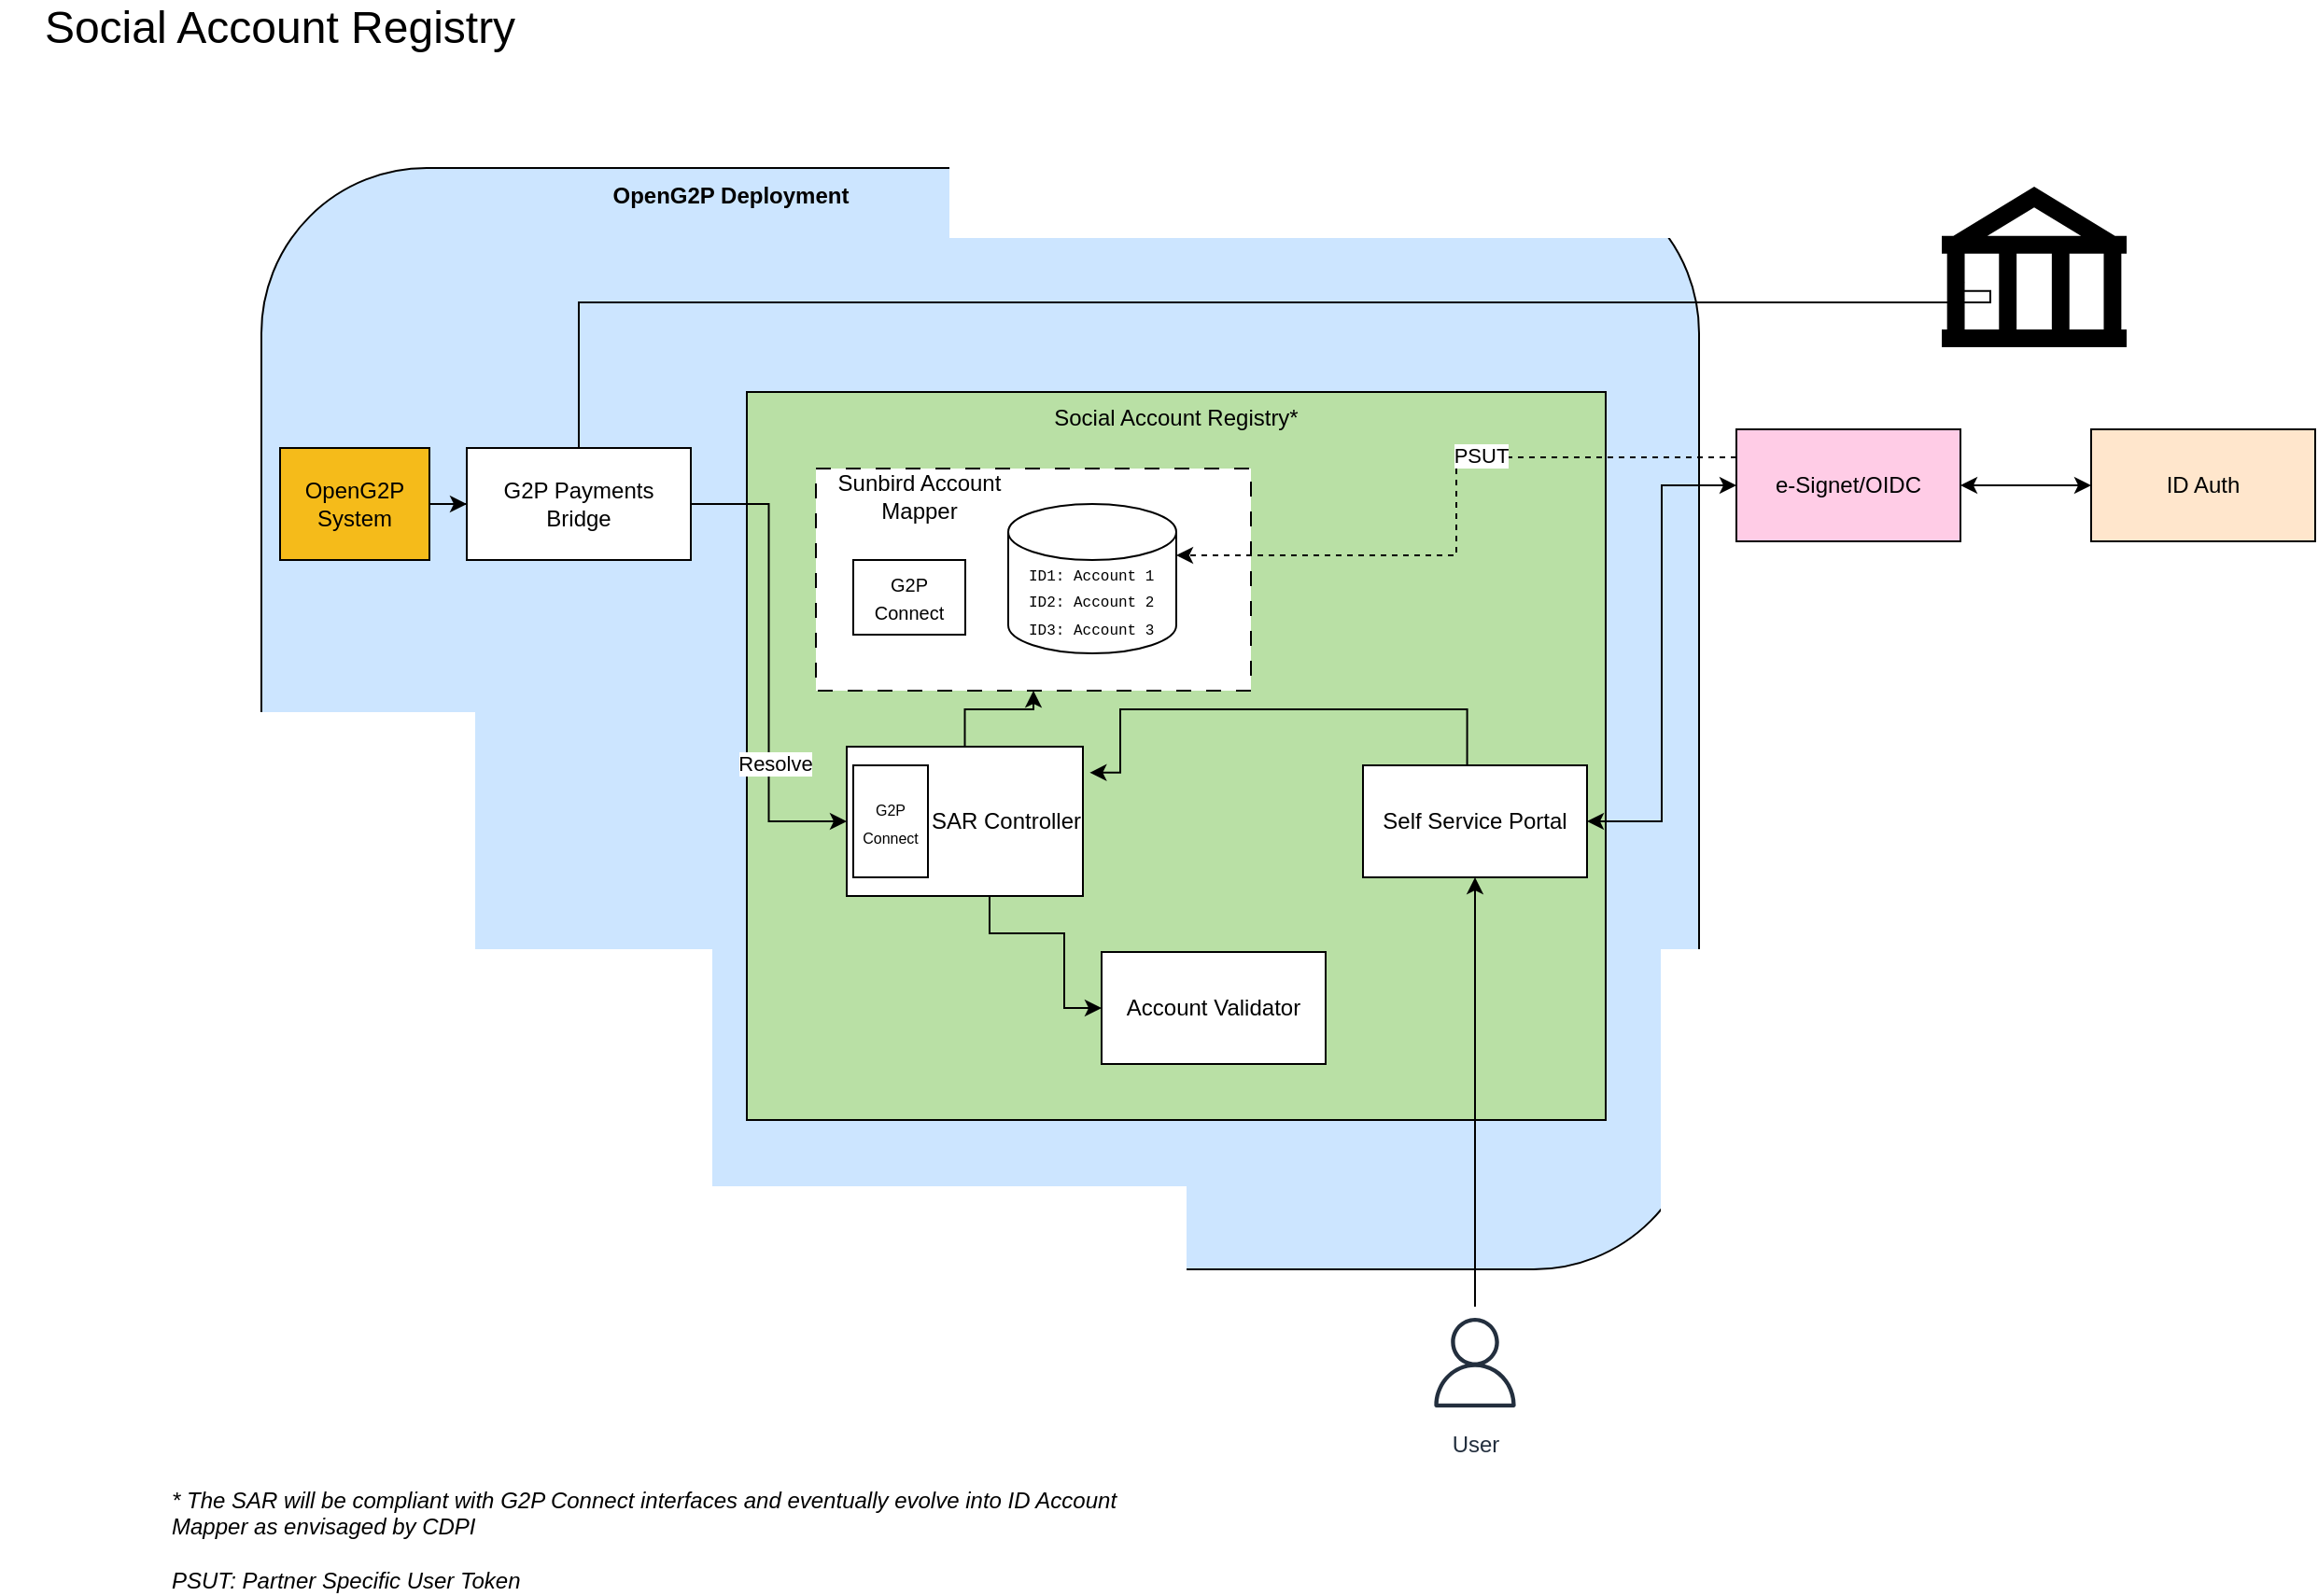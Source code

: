 <mxfile version="21.6.2" type="github">
  <diagram name="Page-1" id="8PbpVKS6RdY8HKoXxjfP">
    <mxGraphModel dx="948" dy="582" grid="1" gridSize="10" guides="1" tooltips="1" connect="1" arrows="1" fold="1" page="1" pageScale="1" pageWidth="2336" pageHeight="1654" math="0" shadow="0">
      <root>
        <mxCell id="0" />
        <mxCell id="1" parent="0" />
        <mxCell id="SzVb1SEn_ud-ZYpJ9THC-2" value="" style="rounded=1;whiteSpace=wrap;html=1;align=left;fillColor=#CCE5FF;" vertex="1" parent="1">
          <mxGeometry x="200" y="120" width="770" height="590" as="geometry" />
        </mxCell>
        <mxCell id="SzVb1SEn_ud-ZYpJ9THC-7" value="Social Account Registry*" style="rounded=0;whiteSpace=wrap;html=1;verticalAlign=top;fillColor=#B9E0A5;" vertex="1" parent="1">
          <mxGeometry x="460" y="240" width="460" height="390" as="geometry" />
        </mxCell>
        <mxCell id="SzVb1SEn_ud-ZYpJ9THC-1" value="&lt;font style=&quot;font-size: 24px;&quot;&gt;Social Account Registry&lt;/font&gt;" style="text;html=1;strokeColor=none;fillColor=none;align=center;verticalAlign=middle;whiteSpace=wrap;rounded=0;" vertex="1" parent="1">
          <mxGeometry x="60" y="30" width="300" height="30" as="geometry" />
        </mxCell>
        <mxCell id="SzVb1SEn_ud-ZYpJ9THC-3" value="&lt;b&gt;OpenG2P Deployment&lt;/b&gt;" style="text;html=1;strokeColor=none;fillColor=none;align=center;verticalAlign=middle;whiteSpace=wrap;rounded=0;" vertex="1" parent="1">
          <mxGeometry x="384" y="120" width="135" height="30" as="geometry" />
        </mxCell>
        <mxCell id="SzVb1SEn_ud-ZYpJ9THC-29" value="" style="edgeStyle=orthogonalEdgeStyle;rounded=0;orthogonalLoop=1;jettySize=auto;html=1;" edge="1" parent="1" source="SzVb1SEn_ud-ZYpJ9THC-5" target="SzVb1SEn_ud-ZYpJ9THC-6">
          <mxGeometry relative="1" as="geometry" />
        </mxCell>
        <mxCell id="SzVb1SEn_ud-ZYpJ9THC-5" value="OpenG2P System" style="rounded=0;whiteSpace=wrap;html=1;fillColor=#f5bb1a;" vertex="1" parent="1">
          <mxGeometry x="210" y="270" width="80" height="60" as="geometry" />
        </mxCell>
        <mxCell id="SzVb1SEn_ud-ZYpJ9THC-30" value="" style="rounded=0;whiteSpace=wrap;html=1;dashed=1;dashPattern=8 8;" vertex="1" parent="1">
          <mxGeometry x="497" y="281" width="233" height="119" as="geometry" />
        </mxCell>
        <mxCell id="SzVb1SEn_ud-ZYpJ9THC-24" style="edgeStyle=orthogonalEdgeStyle;rounded=0;orthogonalLoop=1;jettySize=auto;html=1;exitX=1;exitY=0.5;exitDx=0;exitDy=0;entryX=0;entryY=0.5;entryDx=0;entryDy=0;" edge="1" parent="1" source="SzVb1SEn_ud-ZYpJ9THC-6" target="SzVb1SEn_ud-ZYpJ9THC-40">
          <mxGeometry relative="1" as="geometry" />
        </mxCell>
        <mxCell id="SzVb1SEn_ud-ZYpJ9THC-44" value="Resolve" style="edgeLabel;html=1;align=center;verticalAlign=middle;resizable=0;points=[];" vertex="1" connectable="0" parent="SzVb1SEn_ud-ZYpJ9THC-24">
          <mxGeometry x="0.42" y="3" relative="1" as="geometry">
            <mxPoint as="offset" />
          </mxGeometry>
        </mxCell>
        <mxCell id="SzVb1SEn_ud-ZYpJ9THC-27" style="edgeStyle=orthogonalEdgeStyle;rounded=0;orthogonalLoop=1;jettySize=auto;html=1;entryX=0.03;entryY=0.65;entryDx=0;entryDy=0;entryPerimeter=0;" edge="1" parent="1" target="SzVb1SEn_ud-ZYpJ9THC-25">
          <mxGeometry relative="1" as="geometry">
            <mxPoint x="370" y="295" as="sourcePoint" />
            <mxPoint x="920" y="191.66" as="targetPoint" />
            <Array as="points">
              <mxPoint x="370" y="192" />
              <mxPoint x="1126" y="192" />
              <mxPoint x="1126" y="186" />
            </Array>
          </mxGeometry>
        </mxCell>
        <mxCell id="SzVb1SEn_ud-ZYpJ9THC-6" value="G2P Payments Bridge" style="rounded=0;whiteSpace=wrap;html=1;" vertex="1" parent="1">
          <mxGeometry x="310" y="270" width="120" height="60" as="geometry" />
        </mxCell>
        <mxCell id="SzVb1SEn_ud-ZYpJ9THC-8" value="&lt;i&gt;* The SAR will be compliant with G2P Connect interfaces and eventually evolve into ID Account Mapper as envisaged by CDPI&amp;nbsp;&lt;br&gt;&lt;br&gt;PSUT: Partner Specific User Token&lt;br&gt;&lt;/i&gt;" style="text;html=1;strokeColor=none;fillColor=none;align=left;verticalAlign=middle;whiteSpace=wrap;rounded=0;" vertex="1" parent="1">
          <mxGeometry x="150" y="840" width="540" height="30" as="geometry" />
        </mxCell>
        <mxCell id="SzVb1SEn_ud-ZYpJ9THC-12" value="&lt;font style=&quot;font-size: 10px;&quot;&gt;G2P Connect&lt;/font&gt;" style="rounded=0;whiteSpace=wrap;html=1;" vertex="1" parent="1">
          <mxGeometry x="517" y="330" width="60" height="40" as="geometry" />
        </mxCell>
        <mxCell id="SzVb1SEn_ud-ZYpJ9THC-17" style="edgeStyle=orthogonalEdgeStyle;rounded=0;orthogonalLoop=1;jettySize=auto;html=1;exitX=1;exitY=0.5;exitDx=0;exitDy=0;entryX=0;entryY=0.5;entryDx=0;entryDy=0;startArrow=classic;startFill=1;" edge="1" parent="1" source="SzVb1SEn_ud-ZYpJ9THC-13" target="SzVb1SEn_ud-ZYpJ9THC-14">
          <mxGeometry relative="1" as="geometry">
            <Array as="points">
              <mxPoint x="950" y="470" />
              <mxPoint x="950" y="290" />
            </Array>
          </mxGeometry>
        </mxCell>
        <mxCell id="SzVb1SEn_ud-ZYpJ9THC-13" value="Self Service Portal" style="rounded=0;whiteSpace=wrap;html=1;" vertex="1" parent="1">
          <mxGeometry x="790" y="440" width="120" height="60" as="geometry" />
        </mxCell>
        <mxCell id="SzVb1SEn_ud-ZYpJ9THC-16" style="edgeStyle=orthogonalEdgeStyle;rounded=0;orthogonalLoop=1;jettySize=auto;html=1;exitX=1;exitY=0.5;exitDx=0;exitDy=0;entryX=0;entryY=0.5;entryDx=0;entryDy=0;startArrow=classic;startFill=1;" edge="1" parent="1" source="SzVb1SEn_ud-ZYpJ9THC-14" target="SzVb1SEn_ud-ZYpJ9THC-15">
          <mxGeometry relative="1" as="geometry" />
        </mxCell>
        <mxCell id="SzVb1SEn_ud-ZYpJ9THC-35" style="edgeStyle=orthogonalEdgeStyle;rounded=0;orthogonalLoop=1;jettySize=auto;html=1;exitX=0;exitY=0.25;exitDx=0;exitDy=0;entryX=1;entryY=0;entryDx=0;entryDy=27.5;entryPerimeter=0;dashed=1;" edge="1" parent="1" source="SzVb1SEn_ud-ZYpJ9THC-14" target="SzVb1SEn_ud-ZYpJ9THC-10">
          <mxGeometry relative="1" as="geometry" />
        </mxCell>
        <mxCell id="SzVb1SEn_ud-ZYpJ9THC-36" value="PSUT" style="edgeLabel;html=1;align=center;verticalAlign=middle;resizable=0;points=[];" vertex="1" connectable="0" parent="SzVb1SEn_ud-ZYpJ9THC-35">
          <mxGeometry x="-0.22" y="-1" relative="1" as="geometry">
            <mxPoint as="offset" />
          </mxGeometry>
        </mxCell>
        <mxCell id="SzVb1SEn_ud-ZYpJ9THC-14" value="e-Signet/OIDC" style="rounded=0;whiteSpace=wrap;html=1;fillColor=#FFCCE6;" vertex="1" parent="1">
          <mxGeometry x="990" y="260" width="120" height="60" as="geometry" />
        </mxCell>
        <mxCell id="SzVb1SEn_ud-ZYpJ9THC-15" value="ID Auth" style="rounded=0;whiteSpace=wrap;html=1;fillColor=#FFE6CC;" vertex="1" parent="1">
          <mxGeometry x="1180" y="260" width="120" height="60" as="geometry" />
        </mxCell>
        <mxCell id="SzVb1SEn_ud-ZYpJ9THC-19" style="edgeStyle=orthogonalEdgeStyle;rounded=0;orthogonalLoop=1;jettySize=auto;html=1;entryX=0.5;entryY=1;entryDx=0;entryDy=0;" edge="1" parent="1" source="SzVb1SEn_ud-ZYpJ9THC-18" target="SzVb1SEn_ud-ZYpJ9THC-13">
          <mxGeometry relative="1" as="geometry" />
        </mxCell>
        <mxCell id="SzVb1SEn_ud-ZYpJ9THC-18" value="User" style="sketch=0;outlineConnect=0;fontColor=#232F3E;gradientColor=none;strokeColor=#232F3E;fillColor=#ffffff;dashed=0;verticalLabelPosition=bottom;verticalAlign=top;align=center;html=1;fontSize=12;fontStyle=0;aspect=fixed;shape=mxgraph.aws4.resourceIcon;resIcon=mxgraph.aws4.user;" vertex="1" parent="1">
          <mxGeometry x="820" y="730" width="60" height="60" as="geometry" />
        </mxCell>
        <mxCell id="SzVb1SEn_ud-ZYpJ9THC-25" value="" style="shape=mxgraph.signs.travel.bank;html=1;pointerEvents=1;fillColor=#000000;strokeColor=none;verticalLabelPosition=bottom;verticalAlign=top;align=center;" vertex="1" parent="1">
          <mxGeometry x="1100" y="130" width="99" height="86" as="geometry" />
        </mxCell>
        <mxCell id="SzVb1SEn_ud-ZYpJ9THC-31" value="Sunbird Account Mapper" style="text;html=1;strokeColor=none;fillColor=none;align=center;verticalAlign=middle;whiteSpace=wrap;rounded=0;" vertex="1" parent="1">
          <mxGeometry x="501" y="281" width="103" height="30" as="geometry" />
        </mxCell>
        <mxCell id="SzVb1SEn_ud-ZYpJ9THC-32" value="" style="group" vertex="1" connectable="0" parent="1">
          <mxGeometry x="600" y="300" width="90" height="80" as="geometry" />
        </mxCell>
        <mxCell id="SzVb1SEn_ud-ZYpJ9THC-10" value="" style="shape=cylinder3;whiteSpace=wrap;html=1;boundedLbl=1;backgroundOutline=1;size=15;" vertex="1" parent="SzVb1SEn_ud-ZYpJ9THC-32">
          <mxGeometry width="90" height="80" as="geometry" />
        </mxCell>
        <mxCell id="SzVb1SEn_ud-ZYpJ9THC-11" value="&lt;font face=&quot;Courier New&quot; style=&quot;font-size: 8px;&quot;&gt;ID1: Account 1&lt;br&gt;ID2: Account 2&lt;br&gt;ID3: Account 3&lt;br&gt;&amp;nbsp;&lt;/font&gt;" style="text;html=1;strokeColor=none;fillColor=none;align=left;verticalAlign=middle;whiteSpace=wrap;rounded=0;" vertex="1" parent="SzVb1SEn_ud-ZYpJ9THC-32">
          <mxGeometry x="9" y="43" width="80" height="30" as="geometry" />
        </mxCell>
        <mxCell id="SzVb1SEn_ud-ZYpJ9THC-37" value="Account Validator" style="rounded=0;whiteSpace=wrap;html=1;" vertex="1" parent="1">
          <mxGeometry x="650" y="540" width="120" height="60" as="geometry" />
        </mxCell>
        <mxCell id="SzVb1SEn_ud-ZYpJ9THC-50" style="edgeStyle=orthogonalEdgeStyle;rounded=0;orthogonalLoop=1;jettySize=auto;html=1;entryX=0.5;entryY=1;entryDx=0;entryDy=0;" edge="1" parent="1" source="SzVb1SEn_ud-ZYpJ9THC-40" target="SzVb1SEn_ud-ZYpJ9THC-30">
          <mxGeometry relative="1" as="geometry" />
        </mxCell>
        <mxCell id="SzVb1SEn_ud-ZYpJ9THC-54" style="edgeStyle=orthogonalEdgeStyle;rounded=0;orthogonalLoop=1;jettySize=auto;html=1;exitX=1.029;exitY=0.174;exitDx=0;exitDy=0;entryX=0.5;entryY=0;entryDx=0;entryDy=0;endArrow=none;endFill=0;startArrow=classic;startFill=1;exitPerimeter=0;" edge="1" parent="1" source="SzVb1SEn_ud-ZYpJ9THC-40">
          <mxGeometry relative="1" as="geometry">
            <mxPoint x="604.165" y="430" as="sourcePoint" />
            <mxPoint x="845.79" y="440" as="targetPoint" />
            <Array as="points">
              <mxPoint x="660" y="444" />
              <mxPoint x="660" y="410" />
              <mxPoint x="846" y="410" />
            </Array>
          </mxGeometry>
        </mxCell>
        <mxCell id="SzVb1SEn_ud-ZYpJ9THC-55" style="edgeStyle=orthogonalEdgeStyle;rounded=0;orthogonalLoop=1;jettySize=auto;html=1;entryX=0;entryY=0.5;entryDx=0;entryDy=0;" edge="1" parent="1" source="SzVb1SEn_ud-ZYpJ9THC-40" target="SzVb1SEn_ud-ZYpJ9THC-37">
          <mxGeometry relative="1" as="geometry">
            <Array as="points">
              <mxPoint x="590" y="530" />
              <mxPoint x="630" y="530" />
              <mxPoint x="630" y="570" />
            </Array>
          </mxGeometry>
        </mxCell>
        <mxCell id="SzVb1SEn_ud-ZYpJ9THC-40" value="SAR Controller" style="rounded=0;whiteSpace=wrap;html=1;align=right;" vertex="1" parent="1">
          <mxGeometry x="513.5" y="430" width="126.5" height="80" as="geometry" />
        </mxCell>
        <mxCell id="SzVb1SEn_ud-ZYpJ9THC-41" value="&lt;font style=&quot;font-size: 8px;&quot;&gt;G2P Connect&lt;/font&gt;" style="rounded=0;whiteSpace=wrap;html=1;" vertex="1" parent="1">
          <mxGeometry x="517" y="440" width="40" height="60" as="geometry" />
        </mxCell>
      </root>
    </mxGraphModel>
  </diagram>
</mxfile>
